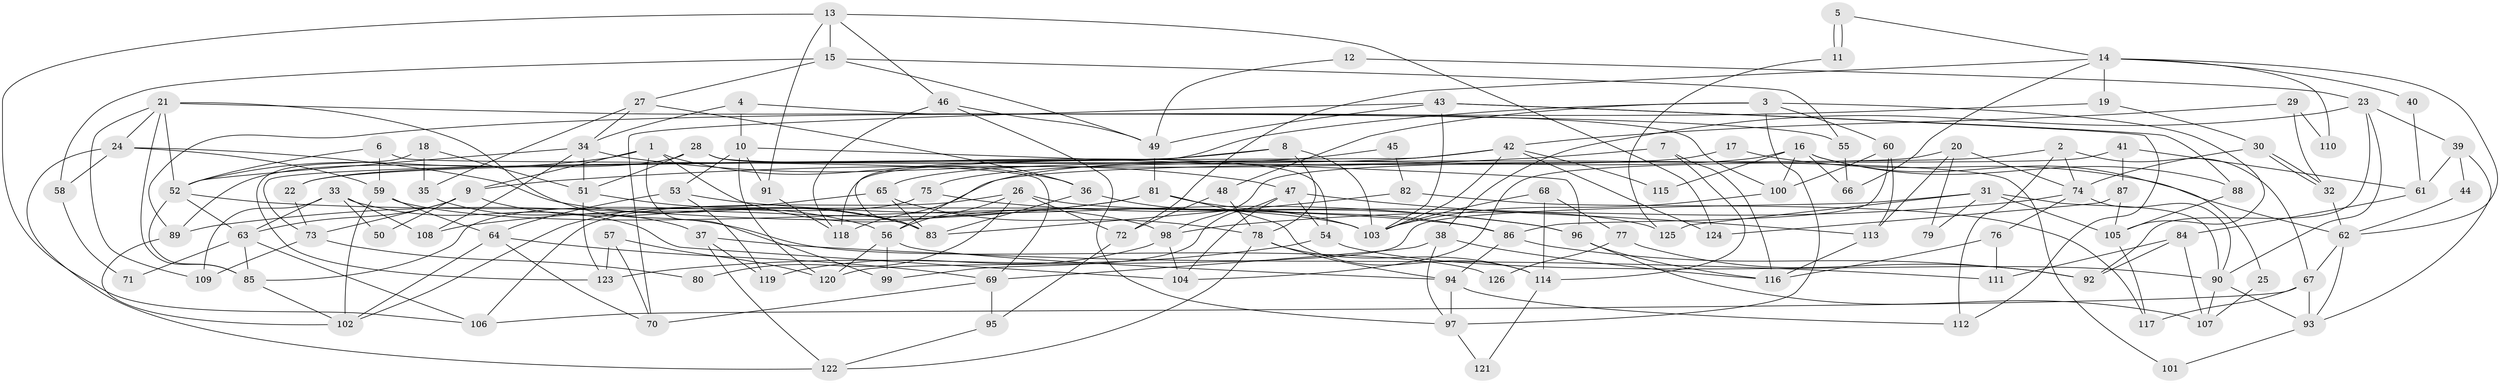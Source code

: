 // Generated by graph-tools (version 1.1) at 2025/15/03/09/25 04:15:02]
// undirected, 126 vertices, 252 edges
graph export_dot {
graph [start="1"]
  node [color=gray90,style=filled];
  1;
  2;
  3;
  4;
  5;
  6;
  7;
  8;
  9;
  10;
  11;
  12;
  13;
  14;
  15;
  16;
  17;
  18;
  19;
  20;
  21;
  22;
  23;
  24;
  25;
  26;
  27;
  28;
  29;
  30;
  31;
  32;
  33;
  34;
  35;
  36;
  37;
  38;
  39;
  40;
  41;
  42;
  43;
  44;
  45;
  46;
  47;
  48;
  49;
  50;
  51;
  52;
  53;
  54;
  55;
  56;
  57;
  58;
  59;
  60;
  61;
  62;
  63;
  64;
  65;
  66;
  67;
  68;
  69;
  70;
  71;
  72;
  73;
  74;
  75;
  76;
  77;
  78;
  79;
  80;
  81;
  82;
  83;
  84;
  85;
  86;
  87;
  88;
  89;
  90;
  91;
  92;
  93;
  94;
  95;
  96;
  97;
  98;
  99;
  100;
  101;
  102;
  103;
  104;
  105;
  106;
  107;
  108;
  109;
  110;
  111;
  112;
  113;
  114;
  115;
  116;
  117;
  118;
  119;
  120;
  121;
  122;
  123;
  124;
  125;
  126;
  1 -- 99;
  1 -- 9;
  1 -- 36;
  1 -- 52;
  1 -- 98;
  2 -- 118;
  2 -- 67;
  2 -- 74;
  2 -- 112;
  3 -- 60;
  3 -- 105;
  3 -- 48;
  3 -- 83;
  3 -- 97;
  4 -- 100;
  4 -- 34;
  4 -- 10;
  5 -- 11;
  5 -- 11;
  5 -- 14;
  6 -- 69;
  6 -- 52;
  6 -- 59;
  7 -- 114;
  7 -- 9;
  7 -- 116;
  8 -- 78;
  8 -- 103;
  8 -- 22;
  8 -- 118;
  9 -- 56;
  9 -- 63;
  9 -- 50;
  9 -- 73;
  10 -- 96;
  10 -- 53;
  10 -- 91;
  10 -- 120;
  11 -- 125;
  12 -- 49;
  12 -- 23;
  13 -- 46;
  13 -- 15;
  13 -- 91;
  13 -- 106;
  13 -- 124;
  14 -- 66;
  14 -- 72;
  14 -- 19;
  14 -- 40;
  14 -- 62;
  14 -- 110;
  15 -- 27;
  15 -- 49;
  15 -- 55;
  15 -- 58;
  16 -- 88;
  16 -- 100;
  16 -- 25;
  16 -- 56;
  16 -- 66;
  16 -- 115;
  17 -- 22;
  17 -- 62;
  18 -- 35;
  18 -- 51;
  18 -- 123;
  19 -- 30;
  19 -- 89;
  20 -- 98;
  20 -- 74;
  20 -- 79;
  20 -- 113;
  21 -- 109;
  21 -- 52;
  21 -- 24;
  21 -- 55;
  21 -- 85;
  21 -- 126;
  22 -- 73;
  23 -- 38;
  23 -- 92;
  23 -- 39;
  23 -- 90;
  24 -- 83;
  24 -- 58;
  24 -- 59;
  24 -- 122;
  25 -- 107;
  26 -- 56;
  26 -- 106;
  26 -- 72;
  26 -- 80;
  26 -- 125;
  27 -- 34;
  27 -- 36;
  27 -- 35;
  28 -- 89;
  28 -- 51;
  28 -- 54;
  28 -- 101;
  29 -- 42;
  29 -- 32;
  29 -- 110;
  30 -- 74;
  30 -- 32;
  30 -- 32;
  31 -- 90;
  31 -- 120;
  31 -- 79;
  31 -- 105;
  31 -- 125;
  32 -- 62;
  33 -- 108;
  33 -- 104;
  33 -- 50;
  33 -- 63;
  33 -- 109;
  34 -- 47;
  34 -- 52;
  34 -- 51;
  34 -- 108;
  35 -- 37;
  36 -- 83;
  36 -- 103;
  37 -- 122;
  37 -- 119;
  37 -- 111;
  38 -- 97;
  38 -- 69;
  38 -- 116;
  39 -- 93;
  39 -- 44;
  39 -- 61;
  40 -- 61;
  41 -- 104;
  41 -- 61;
  41 -- 87;
  42 -- 75;
  42 -- 103;
  42 -- 73;
  42 -- 115;
  42 -- 124;
  43 -- 103;
  43 -- 112;
  43 -- 49;
  43 -- 70;
  43 -- 88;
  44 -- 62;
  45 -- 82;
  45 -- 65;
  46 -- 49;
  46 -- 118;
  46 -- 97;
  47 -- 113;
  47 -- 54;
  47 -- 99;
  47 -- 104;
  48 -- 78;
  48 -- 72;
  49 -- 81;
  51 -- 83;
  51 -- 123;
  52 -- 63;
  52 -- 85;
  52 -- 86;
  53 -- 64;
  53 -- 96;
  53 -- 119;
  54 -- 123;
  54 -- 90;
  55 -- 66;
  56 -- 120;
  56 -- 94;
  56 -- 99;
  57 -- 123;
  57 -- 70;
  57 -- 120;
  58 -- 71;
  59 -- 64;
  59 -- 102;
  59 -- 103;
  60 -- 86;
  60 -- 113;
  60 -- 100;
  61 -- 84;
  62 -- 93;
  62 -- 67;
  63 -- 85;
  63 -- 71;
  63 -- 106;
  64 -- 102;
  64 -- 69;
  64 -- 70;
  65 -- 102;
  65 -- 78;
  65 -- 83;
  67 -- 106;
  67 -- 93;
  67 -- 117;
  68 -- 103;
  68 -- 114;
  68 -- 77;
  69 -- 70;
  69 -- 95;
  72 -- 95;
  73 -- 80;
  73 -- 109;
  74 -- 90;
  74 -- 76;
  74 -- 98;
  75 -- 96;
  75 -- 85;
  76 -- 116;
  76 -- 111;
  77 -- 92;
  77 -- 126;
  78 -- 94;
  78 -- 122;
  78 -- 114;
  81 -- 89;
  81 -- 86;
  81 -- 108;
  81 -- 114;
  82 -- 117;
  82 -- 83;
  84 -- 111;
  84 -- 107;
  84 -- 92;
  85 -- 102;
  86 -- 94;
  86 -- 92;
  87 -- 124;
  87 -- 105;
  88 -- 105;
  89 -- 102;
  90 -- 93;
  90 -- 107;
  91 -- 118;
  93 -- 101;
  94 -- 97;
  94 -- 112;
  95 -- 122;
  96 -- 116;
  96 -- 107;
  97 -- 121;
  98 -- 104;
  98 -- 119;
  100 -- 103;
  105 -- 117;
  113 -- 116;
  114 -- 121;
}
